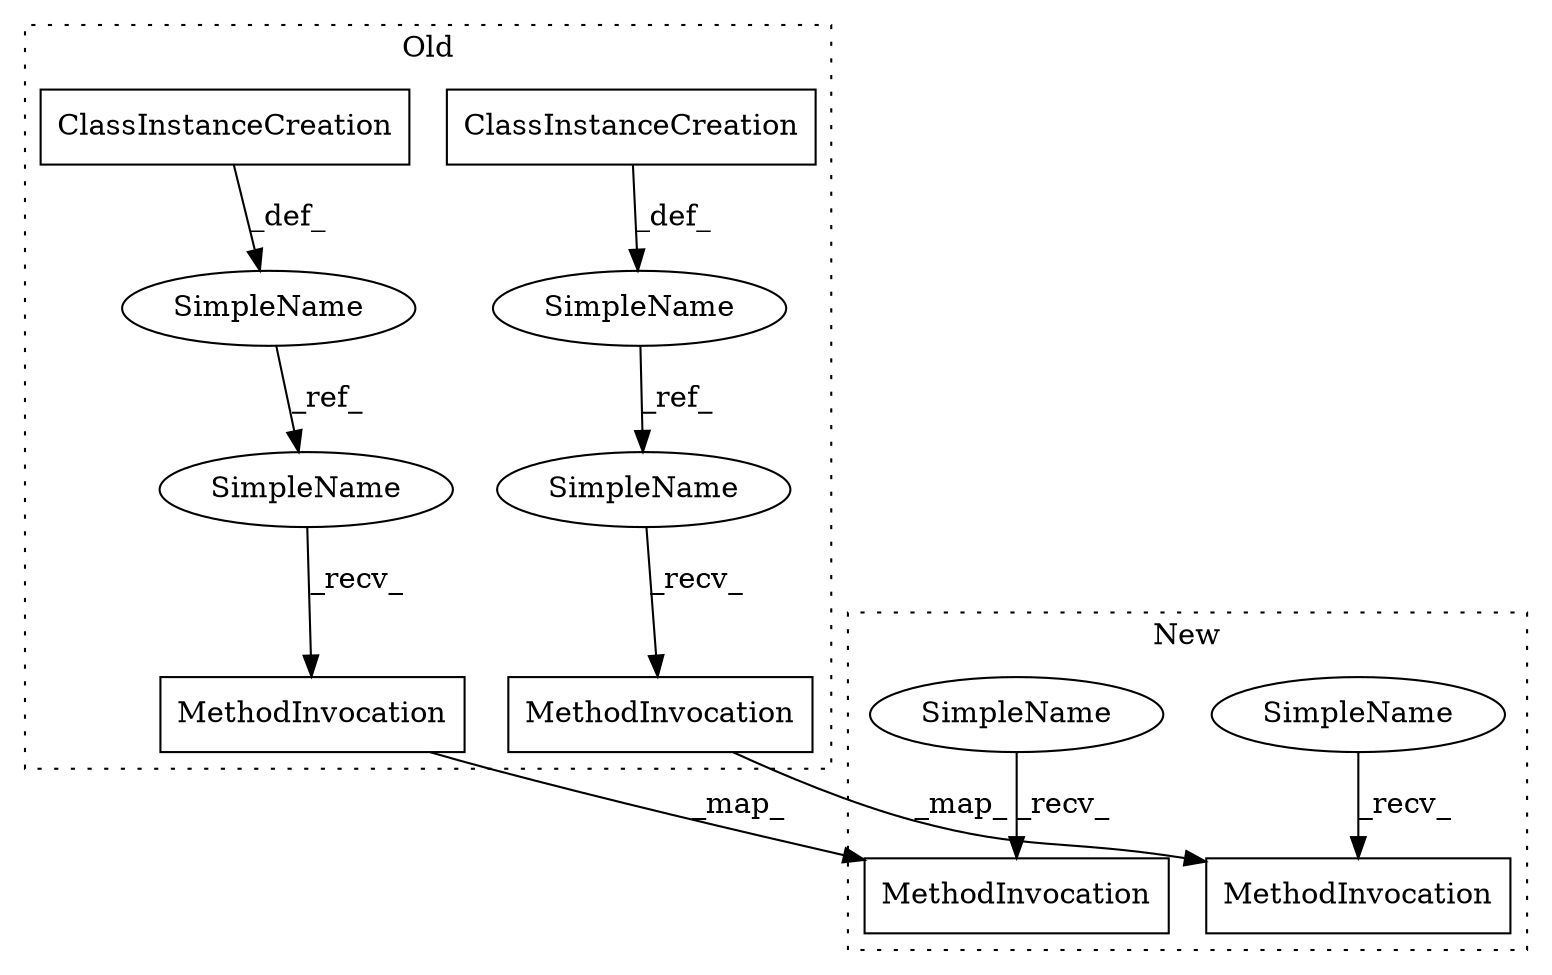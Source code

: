 digraph G {
subgraph cluster0 {
1 [label="ClassInstanceCreation" a="14" s="19745" l="15" shape="box"];
2 [label="ClassInstanceCreation" a="14" s="19591" l="15" shape="box"];
3 [label="MethodInvocation" a="32" s="19621,19706" l="5,2" shape="box"];
6 [label="MethodInvocation" a="32" s="19775,19837" l="5,2" shape="box"];
8 [label="SimpleName" a="42" s="19738" l="4" shape="ellipse"];
9 [label="SimpleName" a="42" s="19616" l="4" shape="ellipse"];
10 [label="SimpleName" a="42" s="19770" l="4" shape="ellipse"];
12 [label="SimpleName" a="42" s="19584" l="4" shape="ellipse"];
label = "Old";
style="dotted";
}
subgraph cluster1 {
4 [label="MethodInvocation" a="32" s="23059,23120" l="4,2" shape="box"];
5 [label="MethodInvocation" a="32" s="22948,23032" l="4,2" shape="box"];
7 [label="SimpleName" a="42" s="22944" l="3" shape="ellipse"];
11 [label="SimpleName" a="42" s="23055" l="3" shape="ellipse"];
label = "New";
style="dotted";
}
1 -> 8 [label="_def_"];
2 -> 12 [label="_def_"];
3 -> 5 [label="_map_"];
6 -> 4 [label="_map_"];
7 -> 5 [label="_recv_"];
8 -> 10 [label="_ref_"];
9 -> 3 [label="_recv_"];
10 -> 6 [label="_recv_"];
11 -> 4 [label="_recv_"];
12 -> 9 [label="_ref_"];
}